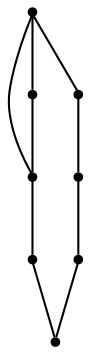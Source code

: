 graph {
  node [shape=point,comment="{\"directed\":false,\"doi\":\"10.1007/978-3-540-24595-7_23\",\"figure\":\"7\"}"]

  v0 [pos="1543.745489643895,415.93748728434235"]
  v1 [pos="1543.7454896438953,157.8124999999999"]
  v2 [pos="1543.7454896438953,448.1875101725259"]
  v3 [pos="1543.745489643895,475.0624974568684"]
  v4 [pos="898.5004746547966,157.8124999999999"]
  v5 [pos="898.5004746547966,475.0624974568684"]
  v6 [pos="898.5004746547966,415.93748728434235"]
  v7 [pos="898.5004746547966,448.18751017252595"]

  v0 -- v1 [id="-1",pos="1543.745489643895,415.93748728434235 1543.7454896438953,157.8124999999999 1543.7454896438953,157.8124999999999 1543.7454896438953,157.8124999999999"]
  v2 -- v0 [id="-2",pos="1543.7454896438953,448.1875101725259 1543.745489643895,415.93748728434235 1543.745489643895,415.93748728434235 1543.745489643895,415.93748728434235"]
  v5 -- v3 [id="-3",pos="898.5004746547966,475.0624974568684 1543.745489643895,475.0624974568684 1543.745489643895,475.0624974568684 1543.745489643895,475.0624974568684"]
  v5 -- v7 [id="-4",pos="898.5004746547966,475.0624974568684 898.5004746547966,448.18751017252595 898.5004746547966,448.18751017252595 898.5004746547966,448.18751017252595"]
  v7 -- v6 [id="-5",pos="898.5004746547966,448.18751017252595 898.5004746547966,415.93748728434235 898.5004746547966,415.93748728434235 898.5004746547966,415.93748728434235"]
  v6 -- v4 [id="-6",pos="898.5004746547966,415.93748728434235 898.5004746547966,157.8124999999999 898.5004746547966,157.8124999999999 898.5004746547966,157.8124999999999"]
  v5 -- v2 [id="-7",pos="898.5004746547966,475.0624974568684 1108.2353197674418,478.53336334228504 1108.2353197674418,478.53336334228504 1108.2353197674418,478.53336334228504 1108.2353197674418,157.85821278889966 1108.2353197674418,157.85821278889966 1108.2353197674418,157.85821278889966 1317.945094476744,157.85821278889966 1317.945094476744,157.85821278889966 1317.945094476744,157.85821278889966 1317.945094476744,448.1709162394205 1317.945094476744,448.1709162394205 1317.945094476744,448.1709162394205 1543.7454896438953,448.1875101725259 1543.7454896438953,448.1875101725259 1543.7454896438953,448.1875101725259"]
  v4 -- v1 [id="-8",pos="898.5004746547966,157.8124999999999 1543.7454896438953,157.8124999999999 1543.7454896438953,157.8124999999999 1543.7454896438953,157.8124999999999"]
  v3 -- v2 [id="-9",pos="1543.745489643895,475.0624974568684 1543.7454896438953,448.1875101725259 1543.7454896438953,448.1875101725259 1543.7454896438953,448.1875101725259"]
}